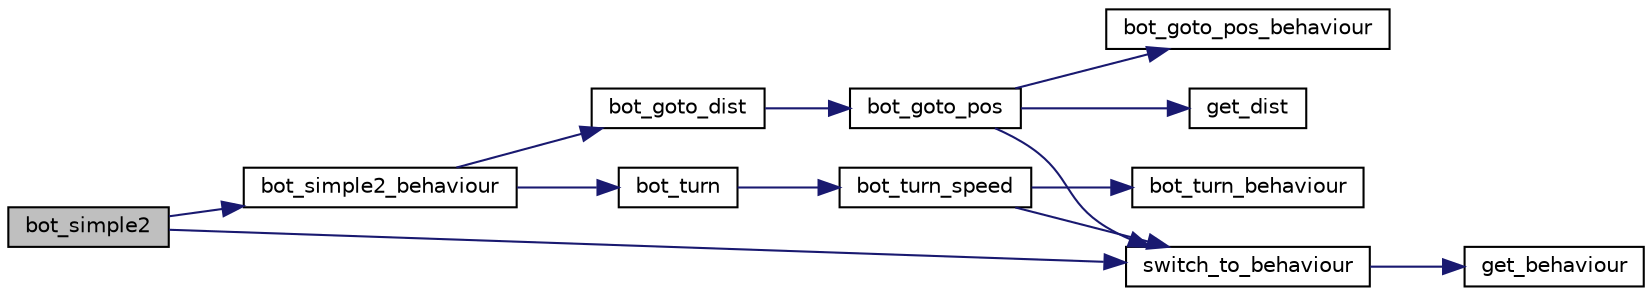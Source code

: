 digraph G
{
  edge [fontname="Helvetica",fontsize="10",labelfontname="Helvetica",labelfontsize="10"];
  node [fontname="Helvetica",fontsize="10",shape=record];
  rankdir="LR";
  Node1 [label="bot_simple2",height=0.2,width=0.4,color="black", fillcolor="grey75", style="filled" fontcolor="black"];
  Node1 -> Node2 [color="midnightblue",fontsize="10",style="solid",fontname="Helvetica"];
  Node2 [label="switch_to_behaviour",height=0.2,width=0.4,color="black", fillcolor="white", style="filled",URL="$bot-logic_8c.html#a123152ecfcd89545c2603cb3f2e873c9",tooltip="Ruft ein anderes Verhalten auf und merkt sich den Ruecksprung return_from_behaviour() kehrt dann spae..."];
  Node2 -> Node3 [color="midnightblue",fontsize="10",style="solid",fontname="Helvetica"];
  Node3 [label="get_behaviour",height=0.2,width=0.4,color="black", fillcolor="white", style="filled",URL="$bot-logic_8c.html#a11e7a95fd56f9703bd2bd9c61300df6c",tooltip="Liefert das Verhalten zurueck, welches durch function implementiert ist."];
  Node1 -> Node4 [color="midnightblue",fontsize="10",style="solid",fontname="Helvetica"];
  Node4 [label="bot_simple2_behaviour",height=0.2,width=0.4,color="black", fillcolor="white", style="filled",URL="$behaviour__simple_8c.html#ae7062e384d0e57677524484b3d51b9b1"];
  Node4 -> Node5 [color="midnightblue",fontsize="10",style="solid",fontname="Helvetica"];
  Node5 [label="bot_turn",height=0.2,width=0.4,color="black", fillcolor="white", style="filled",URL="$behaviour__turn_8c.html#af8e1b5de92fa7f8f465615dff50b81fb",tooltip="Dreht den Bot im mathematischen Drehsinn."];
  Node5 -> Node6 [color="midnightblue",fontsize="10",style="solid",fontname="Helvetica"];
  Node6 [label="bot_turn_speed",height=0.2,width=0.4,color="black", fillcolor="white", style="filled",URL="$behaviour__turn_8c.html#a7b75d957ab1dbf1a79d5403011a0b952",tooltip="Dreht den Bot im mathematischen Drehsinn im Rahmen der angegebenen Geschwindigkeiten."];
  Node6 -> Node2 [color="midnightblue",fontsize="10",style="solid",fontname="Helvetica"];
  Node6 -> Node7 [color="midnightblue",fontsize="10",style="solid",fontname="Helvetica"];
  Node7 [label="bot_turn_behaviour",height=0.2,width=0.4,color="black", fillcolor="white", style="filled",URL="$behaviour__turn_8c.html#aa49007295687228b4083f8f84208def4",tooltip="Das Verhalten laesst den Bot eine Punktdrehung durchfuehren."];
  Node4 -> Node8 [color="midnightblue",fontsize="10",style="solid",fontname="Helvetica"];
  Node8 [label="bot_goto_dist",height=0.2,width=0.4,color="black", fillcolor="white", style="filled",URL="$behaviour__goto__pos_8c.html#af3cd84671054daefcec8c370feaf0c1c"];
  Node8 -> Node9 [color="midnightblue",fontsize="10",style="solid",fontname="Helvetica"];
  Node9 [label="bot_goto_pos",height=0.2,width=0.4,color="black", fillcolor="white", style="filled",URL="$behaviour__goto__pos_8c.html#ab5ed29ca0a737f151df82f8babc00170"];
  Node9 -> Node2 [color="midnightblue",fontsize="10",style="solid",fontname="Helvetica"];
  Node9 -> Node10 [color="midnightblue",fontsize="10",style="solid",fontname="Helvetica"];
  Node10 [label="bot_goto_pos_behaviour",height=0.2,width=0.4,color="black", fillcolor="white", style="filled",URL="$behaviour__goto__pos_8c.html#a438ebcd779ae602e208e9ebe3b9aee44"];
  Node9 -> Node11 [color="midnightblue",fontsize="10",style="solid",fontname="Helvetica"];
  Node11 [label="get_dist",height=0.2,width=0.4,color="black", fillcolor="white", style="filled",URL="$math__utils_8c.html#a21ef181ca9f0913051fc5e75fb8ae2b7",tooltip="Ermittlung des Quadrat-Abstands zwischen zwei Punkten."];
}
